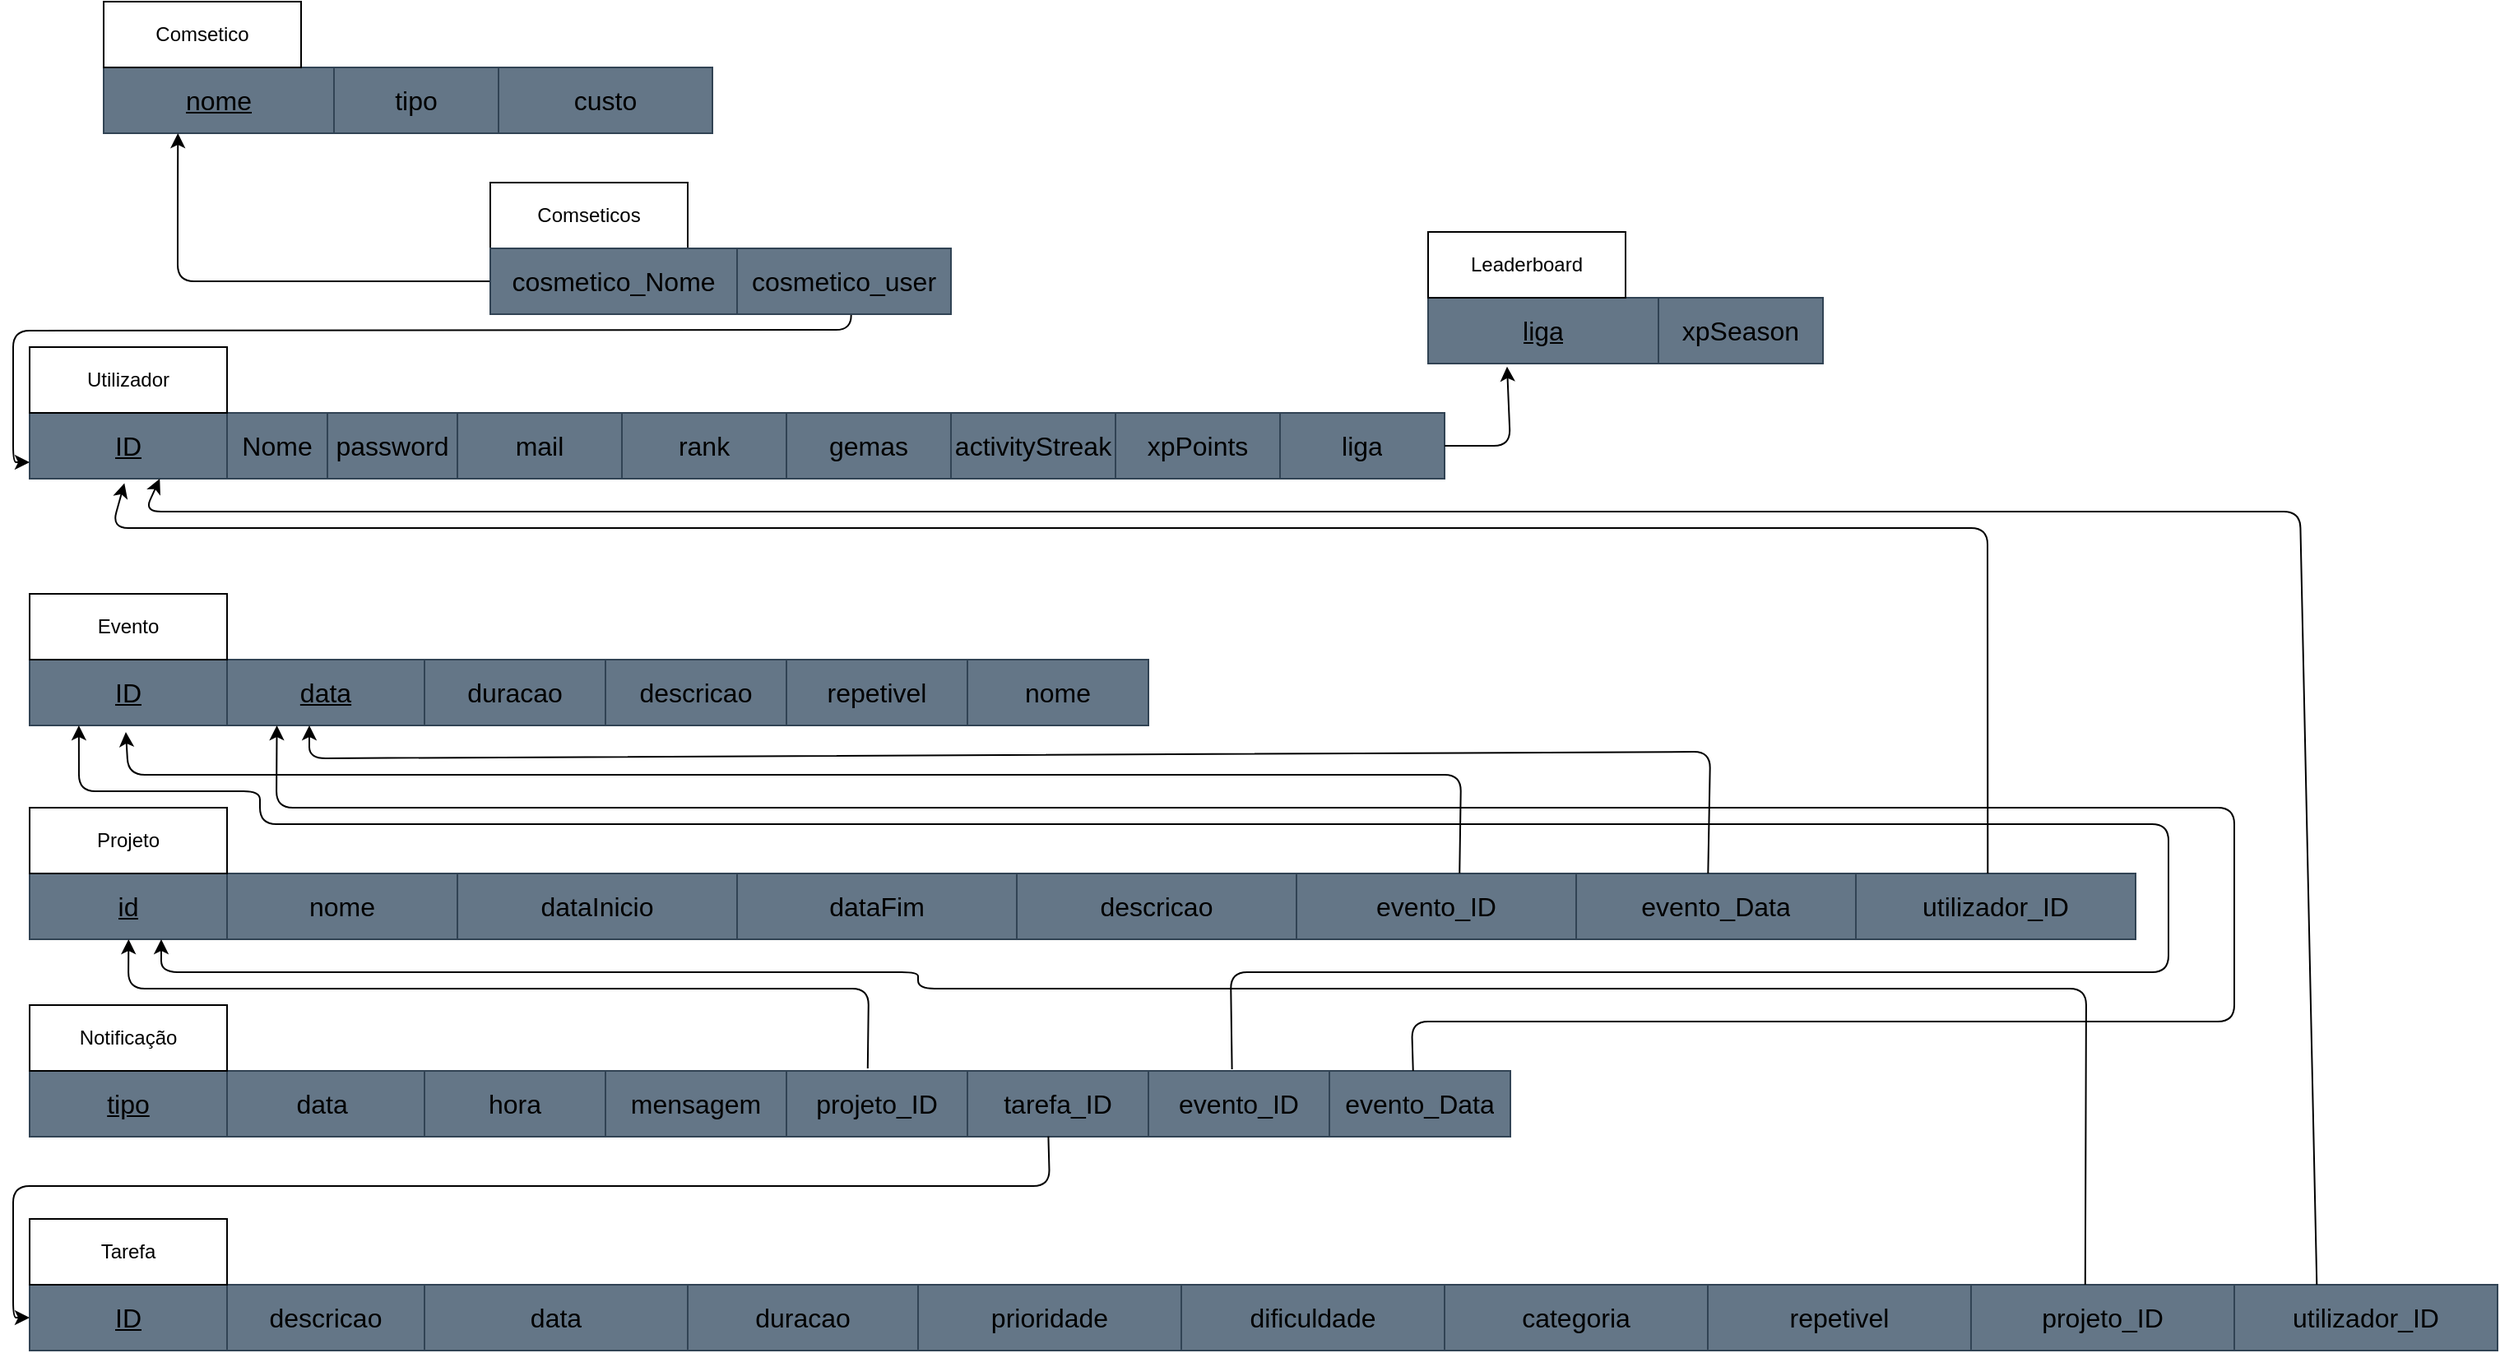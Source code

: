 <mxfile version="24.1.0" type="device">
  <diagram id="C5RBs43oDa-KdzZeNtuy" name="Page-1">
    <mxGraphModel dx="319" dy="1354" grid="1" gridSize="10" guides="1" tooltips="1" connect="1" arrows="1" fold="1" page="1" pageScale="1" pageWidth="827" pageHeight="1169" math="0" shadow="0">
      <root>
        <mxCell id="WIyWlLk6GJQsqaUBKTNV-0" />
        <mxCell id="WIyWlLk6GJQsqaUBKTNV-1" parent="WIyWlLk6GJQsqaUBKTNV-0" />
        <mxCell id="87qmG3LN5hdWHMYclsuI-0" value="" style="shape=table;startSize=0;container=1;collapsible=0;childLayout=tableLayout;fontSize=16;fillColor=#647687;fontColor=#ffffff;strokeColor=#314354;" parent="WIyWlLk6GJQsqaUBKTNV-1" vertex="1">
          <mxGeometry x="20" y="110" width="860" height="40" as="geometry" />
        </mxCell>
        <mxCell id="87qmG3LN5hdWHMYclsuI-1" value="" style="shape=tableRow;horizontal=0;startSize=0;swimlaneHead=0;swimlaneBody=0;strokeColor=inherit;top=0;left=0;bottom=0;right=0;collapsible=0;dropTarget=0;fillColor=none;points=[[0,0.5],[1,0.5]];portConstraint=eastwest;fontSize=16;" parent="87qmG3LN5hdWHMYclsuI-0" vertex="1">
          <mxGeometry width="860" height="40" as="geometry" />
        </mxCell>
        <mxCell id="87qmG3LN5hdWHMYclsuI-2" value="&lt;u&gt;ID&lt;/u&gt;" style="shape=partialRectangle;html=1;whiteSpace=wrap;connectable=0;strokeColor=inherit;overflow=hidden;fillColor=none;top=0;left=0;bottom=0;right=0;pointerEvents=1;fontSize=16;" parent="87qmG3LN5hdWHMYclsuI-1" vertex="1">
          <mxGeometry width="120" height="40" as="geometry">
            <mxRectangle width="120" height="40" as="alternateBounds" />
          </mxGeometry>
        </mxCell>
        <mxCell id="87qmG3LN5hdWHMYclsuI-3" value="Nome" style="shape=partialRectangle;html=1;whiteSpace=wrap;connectable=0;strokeColor=inherit;overflow=hidden;fillColor=none;top=0;left=0;bottom=0;right=0;pointerEvents=1;fontSize=16;" parent="87qmG3LN5hdWHMYclsuI-1" vertex="1">
          <mxGeometry x="120" width="61" height="40" as="geometry">
            <mxRectangle width="61" height="40" as="alternateBounds" />
          </mxGeometry>
        </mxCell>
        <mxCell id="87qmG3LN5hdWHMYclsuI-40" value="password" style="shape=partialRectangle;html=1;whiteSpace=wrap;connectable=0;strokeColor=inherit;overflow=hidden;fillColor=none;top=0;left=0;bottom=0;right=0;pointerEvents=1;fontSize=16;" parent="87qmG3LN5hdWHMYclsuI-1" vertex="1">
          <mxGeometry x="181" width="79" height="40" as="geometry">
            <mxRectangle width="79" height="40" as="alternateBounds" />
          </mxGeometry>
        </mxCell>
        <mxCell id="87qmG3LN5hdWHMYclsuI-41" value="mail" style="shape=partialRectangle;html=1;whiteSpace=wrap;connectable=0;strokeColor=inherit;overflow=hidden;fillColor=none;top=0;left=0;bottom=0;right=0;pointerEvents=1;fontSize=16;" parent="87qmG3LN5hdWHMYclsuI-1" vertex="1">
          <mxGeometry x="260" width="100" height="40" as="geometry">
            <mxRectangle width="100" height="40" as="alternateBounds" />
          </mxGeometry>
        </mxCell>
        <mxCell id="13" value="rank" style="shape=partialRectangle;html=1;whiteSpace=wrap;connectable=0;strokeColor=inherit;overflow=hidden;fillColor=none;top=0;left=0;bottom=0;right=0;pointerEvents=1;fontSize=16;" parent="87qmG3LN5hdWHMYclsuI-1" vertex="1">
          <mxGeometry x="360" width="100" height="40" as="geometry">
            <mxRectangle width="100" height="40" as="alternateBounds" />
          </mxGeometry>
        </mxCell>
        <mxCell id="14" value="gemas&lt;br&gt;" style="shape=partialRectangle;html=1;whiteSpace=wrap;connectable=0;strokeColor=inherit;overflow=hidden;fillColor=none;top=0;left=0;bottom=0;right=0;pointerEvents=1;fontSize=16;" parent="87qmG3LN5hdWHMYclsuI-1" vertex="1">
          <mxGeometry x="460" width="100" height="40" as="geometry">
            <mxRectangle width="100" height="40" as="alternateBounds" />
          </mxGeometry>
        </mxCell>
        <mxCell id="15" value="activityStreak" style="shape=partialRectangle;html=1;whiteSpace=wrap;connectable=0;strokeColor=inherit;overflow=hidden;fillColor=none;top=0;left=0;bottom=0;right=0;pointerEvents=1;fontSize=16;" parent="87qmG3LN5hdWHMYclsuI-1" vertex="1">
          <mxGeometry x="560" width="100" height="40" as="geometry">
            <mxRectangle width="100" height="40" as="alternateBounds" />
          </mxGeometry>
        </mxCell>
        <mxCell id="16" value="xpPoints" style="shape=partialRectangle;html=1;whiteSpace=wrap;connectable=0;strokeColor=inherit;overflow=hidden;fillColor=none;top=0;left=0;bottom=0;right=0;pointerEvents=1;fontSize=16;" parent="87qmG3LN5hdWHMYclsuI-1" vertex="1">
          <mxGeometry x="660" width="100" height="40" as="geometry">
            <mxRectangle width="100" height="40" as="alternateBounds" />
          </mxGeometry>
        </mxCell>
        <mxCell id="45" value="liga" style="shape=partialRectangle;html=1;whiteSpace=wrap;connectable=0;strokeColor=inherit;overflow=hidden;fillColor=none;top=0;left=0;bottom=0;right=0;pointerEvents=1;fontSize=16;" parent="87qmG3LN5hdWHMYclsuI-1" vertex="1">
          <mxGeometry x="760" width="100" height="40" as="geometry">
            <mxRectangle width="100" height="40" as="alternateBounds" />
          </mxGeometry>
        </mxCell>
        <mxCell id="87qmG3LN5hdWHMYclsuI-44" value="Utilizador" style="rounded=0;whiteSpace=wrap;html=1;" parent="WIyWlLk6GJQsqaUBKTNV-1" vertex="1">
          <mxGeometry x="20" y="70" width="120" height="40" as="geometry" />
        </mxCell>
        <mxCell id="87qmG3LN5hdWHMYclsuI-50" value="" style="shape=table;startSize=0;container=1;collapsible=0;childLayout=tableLayout;fontSize=16;fillColor=#647687;fontColor=#ffffff;strokeColor=#314354;" parent="WIyWlLk6GJQsqaUBKTNV-1" vertex="1">
          <mxGeometry x="20" y="260" width="680" height="40" as="geometry" />
        </mxCell>
        <mxCell id="87qmG3LN5hdWHMYclsuI-51" value="" style="shape=tableRow;horizontal=0;startSize=0;swimlaneHead=0;swimlaneBody=0;strokeColor=inherit;top=0;left=0;bottom=0;right=0;collapsible=0;dropTarget=0;fillColor=none;points=[[0,0.5],[1,0.5]];portConstraint=eastwest;fontSize=16;" parent="87qmG3LN5hdWHMYclsuI-50" vertex="1">
          <mxGeometry width="680" height="40" as="geometry" />
        </mxCell>
        <mxCell id="87qmG3LN5hdWHMYclsuI-52" value="&lt;u&gt;ID&lt;/u&gt;" style="shape=partialRectangle;html=1;whiteSpace=wrap;connectable=0;strokeColor=inherit;overflow=hidden;fillColor=none;top=0;left=0;bottom=0;right=0;pointerEvents=1;fontSize=16;" parent="87qmG3LN5hdWHMYclsuI-51" vertex="1">
          <mxGeometry width="120" height="40" as="geometry">
            <mxRectangle width="120" height="40" as="alternateBounds" />
          </mxGeometry>
        </mxCell>
        <mxCell id="87qmG3LN5hdWHMYclsuI-53" value="&lt;u&gt;data&lt;/u&gt;" style="shape=partialRectangle;html=1;whiteSpace=wrap;connectable=0;strokeColor=inherit;overflow=hidden;fillColor=none;top=0;left=0;bottom=0;right=0;pointerEvents=1;fontSize=16;" parent="87qmG3LN5hdWHMYclsuI-51" vertex="1">
          <mxGeometry x="120" width="120" height="40" as="geometry">
            <mxRectangle width="120" height="40" as="alternateBounds" />
          </mxGeometry>
        </mxCell>
        <mxCell id="87qmG3LN5hdWHMYclsuI-54" value="duracao" style="shape=partialRectangle;html=1;whiteSpace=wrap;connectable=0;strokeColor=inherit;overflow=hidden;fillColor=none;top=0;left=0;bottom=0;right=0;pointerEvents=1;fontSize=16;" parent="87qmG3LN5hdWHMYclsuI-51" vertex="1">
          <mxGeometry x="240" width="110" height="40" as="geometry">
            <mxRectangle width="110" height="40" as="alternateBounds" />
          </mxGeometry>
        </mxCell>
        <mxCell id="17" value="descricao" style="shape=partialRectangle;html=1;whiteSpace=wrap;connectable=0;strokeColor=inherit;overflow=hidden;fillColor=none;top=0;left=0;bottom=0;right=0;pointerEvents=1;fontSize=16;" parent="87qmG3LN5hdWHMYclsuI-51" vertex="1">
          <mxGeometry x="350" width="110" height="40" as="geometry">
            <mxRectangle width="110" height="40" as="alternateBounds" />
          </mxGeometry>
        </mxCell>
        <mxCell id="18" value="repetivel" style="shape=partialRectangle;html=1;whiteSpace=wrap;connectable=0;strokeColor=inherit;overflow=hidden;fillColor=none;top=0;left=0;bottom=0;right=0;pointerEvents=1;fontSize=16;" parent="87qmG3LN5hdWHMYclsuI-51" vertex="1">
          <mxGeometry x="460" width="110" height="40" as="geometry">
            <mxRectangle width="110" height="40" as="alternateBounds" />
          </mxGeometry>
        </mxCell>
        <mxCell id="19" value="nome" style="shape=partialRectangle;html=1;whiteSpace=wrap;connectable=0;strokeColor=inherit;overflow=hidden;fillColor=none;top=0;left=0;bottom=0;right=0;pointerEvents=1;fontSize=16;" parent="87qmG3LN5hdWHMYclsuI-51" vertex="1">
          <mxGeometry x="570" width="110" height="40" as="geometry">
            <mxRectangle width="110" height="40" as="alternateBounds" />
          </mxGeometry>
        </mxCell>
        <mxCell id="87qmG3LN5hdWHMYclsuI-56" value="Evento" style="rounded=0;whiteSpace=wrap;html=1;" parent="WIyWlLk6GJQsqaUBKTNV-1" vertex="1">
          <mxGeometry x="20" y="220" width="120" height="40" as="geometry" />
        </mxCell>
        <mxCell id="87qmG3LN5hdWHMYclsuI-57" value="" style="shape=table;startSize=0;container=1;collapsible=0;childLayout=tableLayout;fontSize=16;fillColor=#647687;fontColor=#ffffff;strokeColor=#314354;" parent="WIyWlLk6GJQsqaUBKTNV-1" vertex="1">
          <mxGeometry x="20" y="390" width="1280" height="40" as="geometry" />
        </mxCell>
        <mxCell id="87qmG3LN5hdWHMYclsuI-58" value="" style="shape=tableRow;horizontal=0;startSize=0;swimlaneHead=0;swimlaneBody=0;strokeColor=inherit;top=0;left=0;bottom=0;right=0;collapsible=0;dropTarget=0;fillColor=none;points=[[0,0.5],[1,0.5]];portConstraint=eastwest;fontSize=16;" parent="87qmG3LN5hdWHMYclsuI-57" vertex="1">
          <mxGeometry width="1280" height="40" as="geometry" />
        </mxCell>
        <mxCell id="87qmG3LN5hdWHMYclsuI-59" value="&lt;u&gt;id&lt;/u&gt;" style="shape=partialRectangle;html=1;whiteSpace=wrap;connectable=0;strokeColor=inherit;overflow=hidden;fillColor=none;top=0;left=0;bottom=0;right=0;pointerEvents=1;fontSize=16;" parent="87qmG3LN5hdWHMYclsuI-58" vertex="1">
          <mxGeometry width="120" height="40" as="geometry">
            <mxRectangle width="120" height="40" as="alternateBounds" />
          </mxGeometry>
        </mxCell>
        <mxCell id="87qmG3LN5hdWHMYclsuI-60" value="nome" style="shape=partialRectangle;html=1;whiteSpace=wrap;connectable=0;strokeColor=inherit;overflow=hidden;fillColor=none;top=0;left=0;bottom=0;right=0;pointerEvents=1;fontSize=16;" parent="87qmG3LN5hdWHMYclsuI-58" vertex="1">
          <mxGeometry x="120" width="140" height="40" as="geometry">
            <mxRectangle width="140" height="40" as="alternateBounds" />
          </mxGeometry>
        </mxCell>
        <mxCell id="87qmG3LN5hdWHMYclsuI-61" value="dataInicio" style="shape=partialRectangle;html=1;whiteSpace=wrap;connectable=0;strokeColor=inherit;overflow=hidden;fillColor=none;top=0;left=0;bottom=0;right=0;pointerEvents=1;fontSize=16;" parent="87qmG3LN5hdWHMYclsuI-58" vertex="1">
          <mxGeometry x="260" width="170" height="40" as="geometry">
            <mxRectangle width="170" height="40" as="alternateBounds" />
          </mxGeometry>
        </mxCell>
        <mxCell id="23" value="dataFim" style="shape=partialRectangle;html=1;whiteSpace=wrap;connectable=0;strokeColor=inherit;overflow=hidden;fillColor=none;top=0;left=0;bottom=0;right=0;pointerEvents=1;fontSize=16;" parent="87qmG3LN5hdWHMYclsuI-58" vertex="1">
          <mxGeometry x="430" width="170" height="40" as="geometry">
            <mxRectangle width="170" height="40" as="alternateBounds" />
          </mxGeometry>
        </mxCell>
        <mxCell id="22" value="descricao" style="shape=partialRectangle;html=1;whiteSpace=wrap;connectable=0;strokeColor=inherit;overflow=hidden;fillColor=none;top=0;left=0;bottom=0;right=0;pointerEvents=1;fontSize=16;" parent="87qmG3LN5hdWHMYclsuI-58" vertex="1">
          <mxGeometry x="600" width="170" height="40" as="geometry">
            <mxRectangle width="170" height="40" as="alternateBounds" />
          </mxGeometry>
        </mxCell>
        <mxCell id="21" value="evento_ID" style="shape=partialRectangle;html=1;whiteSpace=wrap;connectable=0;strokeColor=inherit;overflow=hidden;fillColor=none;top=0;left=0;bottom=0;right=0;pointerEvents=1;fontSize=16;" parent="87qmG3LN5hdWHMYclsuI-58" vertex="1">
          <mxGeometry x="770" width="170" height="40" as="geometry">
            <mxRectangle width="170" height="40" as="alternateBounds" />
          </mxGeometry>
        </mxCell>
        <mxCell id="26" value="evento_Data" style="shape=partialRectangle;html=1;whiteSpace=wrap;connectable=0;strokeColor=inherit;overflow=hidden;fillColor=none;top=0;left=0;bottom=0;right=0;pointerEvents=1;fontSize=16;" parent="87qmG3LN5hdWHMYclsuI-58" vertex="1">
          <mxGeometry x="940" width="170" height="40" as="geometry">
            <mxRectangle width="170" height="40" as="alternateBounds" />
          </mxGeometry>
        </mxCell>
        <mxCell id="20" value="utilizador_ID" style="shape=partialRectangle;html=1;whiteSpace=wrap;connectable=0;strokeColor=inherit;overflow=hidden;fillColor=none;top=0;left=0;bottom=0;right=0;pointerEvents=1;fontSize=16;" parent="87qmG3LN5hdWHMYclsuI-58" vertex="1">
          <mxGeometry x="1110" width="170" height="40" as="geometry">
            <mxRectangle width="170" height="40" as="alternateBounds" />
          </mxGeometry>
        </mxCell>
        <mxCell id="87qmG3LN5hdWHMYclsuI-62" value="Projeto" style="rounded=0;whiteSpace=wrap;html=1;" parent="WIyWlLk6GJQsqaUBKTNV-1" vertex="1">
          <mxGeometry x="20" y="350" width="120" height="40" as="geometry" />
        </mxCell>
        <mxCell id="87qmG3LN5hdWHMYclsuI-65" value="" style="shape=table;startSize=0;container=1;collapsible=0;childLayout=tableLayout;fontSize=16;fillColor=#647687;fontColor=#ffffff;strokeColor=#314354;" parent="WIyWlLk6GJQsqaUBKTNV-1" vertex="1">
          <mxGeometry x="20" y="510" width="900" height="40" as="geometry" />
        </mxCell>
        <mxCell id="87qmG3LN5hdWHMYclsuI-66" value="" style="shape=tableRow;horizontal=0;startSize=0;swimlaneHead=0;swimlaneBody=0;strokeColor=inherit;top=0;left=0;bottom=0;right=0;collapsible=0;dropTarget=0;fillColor=none;points=[[0,0.5],[1,0.5]];portConstraint=eastwest;fontSize=16;" parent="87qmG3LN5hdWHMYclsuI-65" vertex="1">
          <mxGeometry width="900" height="40" as="geometry" />
        </mxCell>
        <mxCell id="87qmG3LN5hdWHMYclsuI-67" value="&lt;u&gt;tipo&lt;/u&gt;" style="shape=partialRectangle;html=1;whiteSpace=wrap;connectable=0;strokeColor=inherit;overflow=hidden;fillColor=none;top=0;left=0;bottom=0;right=0;pointerEvents=1;fontSize=16;" parent="87qmG3LN5hdWHMYclsuI-66" vertex="1">
          <mxGeometry width="120" height="40" as="geometry">
            <mxRectangle width="120" height="40" as="alternateBounds" />
          </mxGeometry>
        </mxCell>
        <mxCell id="87qmG3LN5hdWHMYclsuI-68" value="data&lt;span style=&quot;white-space: pre;&quot;&gt;&#x9;&lt;/span&gt;" style="shape=partialRectangle;html=1;whiteSpace=wrap;connectable=0;strokeColor=inherit;overflow=hidden;fillColor=none;top=0;left=0;bottom=0;right=0;pointerEvents=1;fontSize=16;" parent="87qmG3LN5hdWHMYclsuI-66" vertex="1">
          <mxGeometry x="120" width="120" height="40" as="geometry">
            <mxRectangle width="120" height="40" as="alternateBounds" />
          </mxGeometry>
        </mxCell>
        <mxCell id="87qmG3LN5hdWHMYclsuI-69" value="hora" style="shape=partialRectangle;html=1;whiteSpace=wrap;connectable=0;strokeColor=inherit;overflow=hidden;fillColor=none;top=0;left=0;bottom=0;right=0;pointerEvents=1;fontSize=16;" parent="87qmG3LN5hdWHMYclsuI-66" vertex="1">
          <mxGeometry x="240" width="110" height="40" as="geometry">
            <mxRectangle width="110" height="40" as="alternateBounds" />
          </mxGeometry>
        </mxCell>
        <mxCell id="29" value="mensagem" style="shape=partialRectangle;html=1;whiteSpace=wrap;connectable=0;strokeColor=inherit;overflow=hidden;fillColor=none;top=0;left=0;bottom=0;right=0;pointerEvents=1;fontSize=16;" parent="87qmG3LN5hdWHMYclsuI-66" vertex="1">
          <mxGeometry x="350" width="110" height="40" as="geometry">
            <mxRectangle width="110" height="40" as="alternateBounds" />
          </mxGeometry>
        </mxCell>
        <mxCell id="30" value="projeto_ID" style="shape=partialRectangle;html=1;whiteSpace=wrap;connectable=0;strokeColor=inherit;overflow=hidden;fillColor=none;top=0;left=0;bottom=0;right=0;pointerEvents=1;fontSize=16;" parent="87qmG3LN5hdWHMYclsuI-66" vertex="1">
          <mxGeometry x="460" width="110" height="40" as="geometry">
            <mxRectangle width="110" height="40" as="alternateBounds" />
          </mxGeometry>
        </mxCell>
        <mxCell id="31" value="tarefa_ID" style="shape=partialRectangle;html=1;whiteSpace=wrap;connectable=0;strokeColor=inherit;overflow=hidden;fillColor=none;top=0;left=0;bottom=0;right=0;pointerEvents=1;fontSize=16;" parent="87qmG3LN5hdWHMYclsuI-66" vertex="1">
          <mxGeometry x="570" width="110" height="40" as="geometry">
            <mxRectangle width="110" height="40" as="alternateBounds" />
          </mxGeometry>
        </mxCell>
        <mxCell id="32" value="evento_ID" style="shape=partialRectangle;html=1;whiteSpace=wrap;connectable=0;strokeColor=inherit;overflow=hidden;fillColor=none;top=0;left=0;bottom=0;right=0;pointerEvents=1;fontSize=16;" parent="87qmG3LN5hdWHMYclsuI-66" vertex="1">
          <mxGeometry x="680" width="110" height="40" as="geometry">
            <mxRectangle width="110" height="40" as="alternateBounds" />
          </mxGeometry>
        </mxCell>
        <mxCell id="33" value="evento_Data" style="shape=partialRectangle;html=1;whiteSpace=wrap;connectable=0;strokeColor=inherit;overflow=hidden;fillColor=none;top=0;left=0;bottom=0;right=0;pointerEvents=1;fontSize=16;" parent="87qmG3LN5hdWHMYclsuI-66" vertex="1">
          <mxGeometry x="790" width="110" height="40" as="geometry">
            <mxRectangle width="110" height="40" as="alternateBounds" />
          </mxGeometry>
        </mxCell>
        <mxCell id="87qmG3LN5hdWHMYclsuI-70" value="Notificação" style="rounded=0;whiteSpace=wrap;html=1;" parent="WIyWlLk6GJQsqaUBKTNV-1" vertex="1">
          <mxGeometry x="20" y="470" width="120" height="40" as="geometry" />
        </mxCell>
        <mxCell id="87qmG3LN5hdWHMYclsuI-71" value="" style="shape=table;startSize=0;container=1;collapsible=0;childLayout=tableLayout;fontSize=16;fillColor=#647687;fontColor=#ffffff;strokeColor=#314354;" parent="WIyWlLk6GJQsqaUBKTNV-1" vertex="1">
          <mxGeometry x="20" y="640" width="1500" height="40" as="geometry" />
        </mxCell>
        <mxCell id="87qmG3LN5hdWHMYclsuI-72" value="" style="shape=tableRow;horizontal=0;startSize=0;swimlaneHead=0;swimlaneBody=0;strokeColor=inherit;top=0;left=0;bottom=0;right=0;collapsible=0;dropTarget=0;fillColor=none;points=[[0,0.5],[1,0.5]];portConstraint=eastwest;fontSize=16;" parent="87qmG3LN5hdWHMYclsuI-71" vertex="1">
          <mxGeometry width="1500" height="40" as="geometry" />
        </mxCell>
        <mxCell id="87qmG3LN5hdWHMYclsuI-73" value="&lt;u&gt;ID&lt;/u&gt;" style="shape=partialRectangle;html=1;whiteSpace=wrap;connectable=0;strokeColor=inherit;overflow=hidden;fillColor=none;top=0;left=0;bottom=0;right=0;pointerEvents=1;fontSize=16;" parent="87qmG3LN5hdWHMYclsuI-72" vertex="1">
          <mxGeometry width="120" height="40" as="geometry">
            <mxRectangle width="120" height="40" as="alternateBounds" />
          </mxGeometry>
        </mxCell>
        <mxCell id="87qmG3LN5hdWHMYclsuI-74" value="&lt;span&gt;descricao&lt;/span&gt;" style="shape=partialRectangle;html=1;whiteSpace=wrap;connectable=0;strokeColor=inherit;overflow=hidden;fillColor=none;top=0;left=0;bottom=0;right=0;pointerEvents=1;fontSize=16;dashed=1;fontStyle=0" parent="87qmG3LN5hdWHMYclsuI-72" vertex="1">
          <mxGeometry x="120" width="120" height="40" as="geometry">
            <mxRectangle width="120" height="40" as="alternateBounds" />
          </mxGeometry>
        </mxCell>
        <mxCell id="87qmG3LN5hdWHMYclsuI-75" value="data" style="shape=partialRectangle;html=1;whiteSpace=wrap;connectable=0;strokeColor=inherit;overflow=hidden;fillColor=none;top=0;left=0;bottom=0;right=0;pointerEvents=1;fontSize=16;" parent="87qmG3LN5hdWHMYclsuI-72" vertex="1">
          <mxGeometry x="240" width="160" height="40" as="geometry">
            <mxRectangle width="160" height="40" as="alternateBounds" />
          </mxGeometry>
        </mxCell>
        <mxCell id="87qmG3LN5hdWHMYclsuI-77" value="duracao" style="shape=partialRectangle;html=1;whiteSpace=wrap;connectable=0;strokeColor=inherit;overflow=hidden;fillColor=none;top=0;left=0;bottom=0;right=0;pointerEvents=1;fontSize=16;" parent="87qmG3LN5hdWHMYclsuI-72" vertex="1">
          <mxGeometry x="400" width="140" height="40" as="geometry">
            <mxRectangle width="140" height="40" as="alternateBounds" />
          </mxGeometry>
        </mxCell>
        <mxCell id="87qmG3LN5hdWHMYclsuI-78" value="prioridade" style="shape=partialRectangle;html=1;whiteSpace=wrap;connectable=0;strokeColor=inherit;overflow=hidden;fillColor=none;top=0;left=0;bottom=0;right=0;pointerEvents=1;fontSize=16;" parent="87qmG3LN5hdWHMYclsuI-72" vertex="1">
          <mxGeometry x="540" width="160" height="40" as="geometry">
            <mxRectangle width="160" height="40" as="alternateBounds" />
          </mxGeometry>
        </mxCell>
        <mxCell id="87qmG3LN5hdWHMYclsuI-79" value="dificuldade" style="shape=partialRectangle;html=1;whiteSpace=wrap;connectable=0;strokeColor=inherit;overflow=hidden;fillColor=none;top=0;left=0;bottom=0;right=0;pointerEvents=1;fontSize=16;" parent="87qmG3LN5hdWHMYclsuI-72" vertex="1">
          <mxGeometry x="700" width="160" height="40" as="geometry">
            <mxRectangle width="160" height="40" as="alternateBounds" />
          </mxGeometry>
        </mxCell>
        <mxCell id="40" value="categoria" style="shape=partialRectangle;html=1;whiteSpace=wrap;connectable=0;strokeColor=inherit;overflow=hidden;fillColor=none;top=0;left=0;bottom=0;right=0;pointerEvents=1;fontSize=16;" parent="87qmG3LN5hdWHMYclsuI-72" vertex="1">
          <mxGeometry x="860" width="160" height="40" as="geometry">
            <mxRectangle width="160" height="40" as="alternateBounds" />
          </mxGeometry>
        </mxCell>
        <mxCell id="39" value="repetivel" style="shape=partialRectangle;html=1;whiteSpace=wrap;connectable=0;strokeColor=inherit;overflow=hidden;fillColor=none;top=0;left=0;bottom=0;right=0;pointerEvents=1;fontSize=16;" parent="87qmG3LN5hdWHMYclsuI-72" vertex="1">
          <mxGeometry x="1020" width="160" height="40" as="geometry">
            <mxRectangle width="160" height="40" as="alternateBounds" />
          </mxGeometry>
        </mxCell>
        <mxCell id="38" value="projeto_ID" style="shape=partialRectangle;html=1;whiteSpace=wrap;connectable=0;strokeColor=inherit;overflow=hidden;fillColor=none;top=0;left=0;bottom=0;right=0;pointerEvents=1;fontSize=16;" parent="87qmG3LN5hdWHMYclsuI-72" vertex="1">
          <mxGeometry x="1180" width="160" height="40" as="geometry">
            <mxRectangle width="160" height="40" as="alternateBounds" />
          </mxGeometry>
        </mxCell>
        <mxCell id="37" value="utilizador_ID" style="shape=partialRectangle;html=1;whiteSpace=wrap;connectable=0;strokeColor=inherit;overflow=hidden;fillColor=none;top=0;left=0;bottom=0;right=0;pointerEvents=1;fontSize=16;" parent="87qmG3LN5hdWHMYclsuI-72" vertex="1">
          <mxGeometry x="1340" width="160" height="40" as="geometry">
            <mxRectangle width="160" height="40" as="alternateBounds" />
          </mxGeometry>
        </mxCell>
        <mxCell id="87qmG3LN5hdWHMYclsuI-76" value="Tarefa" style="rounded=0;whiteSpace=wrap;html=1;" parent="WIyWlLk6GJQsqaUBKTNV-1" vertex="1">
          <mxGeometry x="20" y="600" width="120" height="40" as="geometry" />
        </mxCell>
        <mxCell id="87qmG3LN5hdWHMYclsuI-91" value="" style="shape=table;startSize=0;container=1;collapsible=0;childLayout=tableLayout;fontSize=16;fillColor=#647687;fontColor=#ffffff;strokeColor=#314354;" parent="WIyWlLk6GJQsqaUBKTNV-1" vertex="1">
          <mxGeometry x="870" y="40" width="240" height="40" as="geometry" />
        </mxCell>
        <mxCell id="87qmG3LN5hdWHMYclsuI-92" value="" style="shape=tableRow;horizontal=0;startSize=0;swimlaneHead=0;swimlaneBody=0;strokeColor=inherit;top=0;left=0;bottom=0;right=0;collapsible=0;dropTarget=0;fillColor=none;points=[[0,0.5],[1,0.5]];portConstraint=eastwest;fontSize=16;" parent="87qmG3LN5hdWHMYclsuI-91" vertex="1">
          <mxGeometry width="240" height="40" as="geometry" />
        </mxCell>
        <mxCell id="87qmG3LN5hdWHMYclsuI-96" value="&lt;u&gt;liga&lt;/u&gt;" style="shape=partialRectangle;html=1;whiteSpace=wrap;connectable=0;strokeColor=inherit;overflow=hidden;fillColor=none;top=0;left=0;bottom=0;right=0;pointerEvents=1;fontSize=16;" parent="87qmG3LN5hdWHMYclsuI-92" vertex="1">
          <mxGeometry width="140" height="40" as="geometry">
            <mxRectangle width="140" height="40" as="alternateBounds" />
          </mxGeometry>
        </mxCell>
        <mxCell id="87qmG3LN5hdWHMYclsuI-97" value="xpSeason" style="shape=partialRectangle;html=1;whiteSpace=wrap;connectable=0;strokeColor=inherit;overflow=hidden;fillColor=none;top=0;left=0;bottom=0;right=0;pointerEvents=1;fontSize=16;" parent="87qmG3LN5hdWHMYclsuI-92" vertex="1">
          <mxGeometry x="140" width="100" height="40" as="geometry">
            <mxRectangle width="100" height="40" as="alternateBounds" />
          </mxGeometry>
        </mxCell>
        <mxCell id="87qmG3LN5hdWHMYclsuI-99" value="Leaderboard" style="rounded=0;whiteSpace=wrap;html=1;" parent="WIyWlLk6GJQsqaUBKTNV-1" vertex="1">
          <mxGeometry x="870" width="120" height="40" as="geometry" />
        </mxCell>
        <mxCell id="87qmG3LN5hdWHMYclsuI-119" value="Comseticos" style="rounded=0;whiteSpace=wrap;html=1;" parent="WIyWlLk6GJQsqaUBKTNV-1" vertex="1">
          <mxGeometry x="300" y="-30" width="120" height="40" as="geometry" />
        </mxCell>
        <mxCell id="0" value="" style="shape=table;startSize=0;container=1;collapsible=0;childLayout=tableLayout;fontSize=16;fillColor=#647687;fontColor=#ffffff;strokeColor=#314354;" parent="WIyWlLk6GJQsqaUBKTNV-1" vertex="1">
          <mxGeometry x="65" y="-100" width="370" height="40" as="geometry" />
        </mxCell>
        <mxCell id="1" value="" style="shape=tableRow;horizontal=0;startSize=0;swimlaneHead=0;swimlaneBody=0;strokeColor=inherit;top=0;left=0;bottom=0;right=0;collapsible=0;dropTarget=0;fillColor=none;points=[[0,0.5],[1,0.5]];portConstraint=eastwest;fontSize=16;" parent="0" vertex="1">
          <mxGeometry width="370" height="40" as="geometry" />
        </mxCell>
        <mxCell id="2" value="&lt;u&gt;nome&lt;/u&gt;" style="shape=partialRectangle;html=1;whiteSpace=wrap;connectable=0;strokeColor=inherit;overflow=hidden;fillColor=none;top=0;left=0;bottom=0;right=0;pointerEvents=1;fontSize=16;" parent="1" vertex="1">
          <mxGeometry width="140" height="40" as="geometry">
            <mxRectangle width="140" height="40" as="alternateBounds" />
          </mxGeometry>
        </mxCell>
        <mxCell id="3" value="tipo" style="shape=partialRectangle;html=1;whiteSpace=wrap;connectable=0;strokeColor=inherit;overflow=hidden;fillColor=none;top=0;left=0;bottom=0;right=0;pointerEvents=1;fontSize=16;" parent="1" vertex="1">
          <mxGeometry x="140" width="100" height="40" as="geometry">
            <mxRectangle width="100" height="40" as="alternateBounds" />
          </mxGeometry>
        </mxCell>
        <mxCell id="4" value="custo" style="shape=partialRectangle;html=1;whiteSpace=wrap;connectable=0;strokeColor=inherit;overflow=hidden;fillColor=none;top=0;left=0;bottom=0;right=0;pointerEvents=1;fontSize=16;" parent="1" vertex="1">
          <mxGeometry x="240" width="130" height="40" as="geometry">
            <mxRectangle width="130" height="40" as="alternateBounds" />
          </mxGeometry>
        </mxCell>
        <mxCell id="6" value="Comsetico" style="rounded=0;whiteSpace=wrap;html=1;" parent="WIyWlLk6GJQsqaUBKTNV-1" vertex="1">
          <mxGeometry x="65" y="-140" width="120" height="40" as="geometry" />
        </mxCell>
        <mxCell id="24" value="" style="endArrow=classic;html=1;entryX=0.086;entryY=1.1;entryDx=0;entryDy=0;entryPerimeter=0;exitX=0.679;exitY=-0.004;exitDx=0;exitDy=0;exitPerimeter=0;" parent="WIyWlLk6GJQsqaUBKTNV-1" source="87qmG3LN5hdWHMYclsuI-58" target="87qmG3LN5hdWHMYclsuI-51" edge="1">
          <mxGeometry width="50" height="50" relative="1" as="geometry">
            <mxPoint x="900" y="370" as="sourcePoint" />
            <mxPoint x="80" y="310" as="targetPoint" />
            <Array as="points">
              <mxPoint x="890" y="330" />
              <mxPoint x="80" y="330" />
            </Array>
          </mxGeometry>
        </mxCell>
        <mxCell id="27" value="" style="endArrow=classic;html=1;exitX=0.797;exitY=0;exitDx=0;exitDy=0;exitPerimeter=0;entryX=0.25;entryY=1;entryDx=0;entryDy=0;entryPerimeter=0;" parent="WIyWlLk6GJQsqaUBKTNV-1" source="87qmG3LN5hdWHMYclsuI-58" target="87qmG3LN5hdWHMYclsuI-51" edge="1">
          <mxGeometry width="50" height="50" relative="1" as="geometry">
            <mxPoint x="1040.64" y="375.84" as="sourcePoint" />
            <mxPoint x="190" y="310" as="targetPoint" />
            <Array as="points">
              <mxPoint x="1041.52" y="316" />
              <mxPoint x="190" y="320" />
            </Array>
          </mxGeometry>
        </mxCell>
        <mxCell id="28" value="" style="endArrow=classic;html=1;exitX=0.797;exitY=0;exitDx=0;exitDy=0;exitPerimeter=0;entryX=0.067;entryY=1.069;entryDx=0;entryDy=0;entryPerimeter=0;" parent="WIyWlLk6GJQsqaUBKTNV-1" target="87qmG3LN5hdWHMYclsuI-1" edge="1">
          <mxGeometry width="50" height="50" relative="1" as="geometry">
            <mxPoint x="1210.16" y="390" as="sourcePoint" />
            <mxPoint x="70" y="170" as="targetPoint" />
            <Array as="points">
              <mxPoint x="1210" y="180" />
              <mxPoint x="360" y="180" />
              <mxPoint x="70" y="180" />
            </Array>
          </mxGeometry>
        </mxCell>
        <mxCell id="34" value="" style="endArrow=classic;html=1;exitX=0.566;exitY=-0.038;exitDx=0;exitDy=0;exitPerimeter=0;entryX=0.047;entryY=1;entryDx=0;entryDy=0;entryPerimeter=0;" parent="WIyWlLk6GJQsqaUBKTNV-1" source="87qmG3LN5hdWHMYclsuI-66" target="87qmG3LN5hdWHMYclsuI-58" edge="1">
          <mxGeometry width="50" height="50" relative="1" as="geometry">
            <mxPoint x="530" y="500" as="sourcePoint" />
            <mxPoint x="80" y="460" as="targetPoint" />
            <Array as="points">
              <mxPoint x="530" y="460" />
              <mxPoint x="80" y="460" />
            </Array>
          </mxGeometry>
        </mxCell>
        <mxCell id="35" value="" style="endArrow=classic;html=1;exitX=0.812;exitY=-0.024;exitDx=0;exitDy=0;exitPerimeter=0;entryX=0.044;entryY=1;entryDx=0;entryDy=0;entryPerimeter=0;" parent="WIyWlLk6GJQsqaUBKTNV-1" source="87qmG3LN5hdWHMYclsuI-66" target="87qmG3LN5hdWHMYclsuI-51" edge="1">
          <mxGeometry width="50" height="50" relative="1" as="geometry">
            <mxPoint x="730" y="500" as="sourcePoint" />
            <mxPoint x="50" y="330" as="targetPoint" />
            <Array as="points">
              <mxPoint x="750" y="450" />
              <mxPoint x="1320" y="450" />
              <mxPoint x="1320" y="360" />
              <mxPoint x="160" y="360" />
              <mxPoint x="160" y="340" />
              <mxPoint x="50" y="340" />
            </Array>
          </mxGeometry>
        </mxCell>
        <mxCell id="36" value="" style="endArrow=classic;html=1;exitX=0.812;exitY=-0.024;exitDx=0;exitDy=0;exitPerimeter=0;entryX=0.221;entryY=1;entryDx=0;entryDy=0;entryPerimeter=0;" parent="WIyWlLk6GJQsqaUBKTNV-1" target="87qmG3LN5hdWHMYclsuI-51" edge="1">
          <mxGeometry width="50" height="50" relative="1" as="geometry">
            <mxPoint x="860.88" y="510.0" as="sourcePoint" />
            <mxPoint x="170" y="310" as="targetPoint" />
            <Array as="points">
              <mxPoint x="860" y="480" />
              <mxPoint x="1150" y="480" />
              <mxPoint x="1360" y="480" />
              <mxPoint x="1360" y="350" />
              <mxPoint x="270" y="350" />
              <mxPoint x="170" y="350" />
            </Array>
          </mxGeometry>
        </mxCell>
        <mxCell id="41" value="" style="endArrow=classic;html=1;exitX=0.688;exitY=0.995;exitDx=0;exitDy=0;exitPerimeter=0;entryX=0;entryY=0.5;entryDx=0;entryDy=0;" parent="WIyWlLk6GJQsqaUBKTNV-1" source="87qmG3LN5hdWHMYclsuI-66" target="87qmG3LN5hdWHMYclsuI-72" edge="1">
          <mxGeometry width="50" height="50" relative="1" as="geometry">
            <mxPoint x="590" y="640" as="sourcePoint" />
            <mxPoint x="10" y="660" as="targetPoint" />
            <Array as="points">
              <mxPoint x="640" y="580" />
              <mxPoint x="10" y="580" />
              <mxPoint x="10" y="660" />
            </Array>
          </mxGeometry>
        </mxCell>
        <mxCell id="42" value="" style="endArrow=classic;html=1;exitX=0.566;exitY=-0.038;exitDx=0;exitDy=0;exitPerimeter=0;" parent="WIyWlLk6GJQsqaUBKTNV-1" edge="1">
          <mxGeometry width="50" height="50" relative="1" as="geometry">
            <mxPoint x="1269.4" y="640.0" as="sourcePoint" />
            <mxPoint x="100" y="430" as="targetPoint" />
            <Array as="points">
              <mxPoint x="1270" y="460" />
              <mxPoint x="820" y="460" />
              <mxPoint x="560" y="460" />
              <mxPoint x="560" y="450" />
              <mxPoint x="100" y="450" />
            </Array>
          </mxGeometry>
        </mxCell>
        <mxCell id="43" value="" style="endArrow=classic;html=1;exitX=0.797;exitY=0;exitDx=0;exitDy=0;exitPerimeter=0;entryX=0.092;entryY=1;entryDx=0;entryDy=0;entryPerimeter=0;" parent="WIyWlLk6GJQsqaUBKTNV-1" target="87qmG3LN5hdWHMYclsuI-1" edge="1">
          <mxGeometry width="50" height="50" relative="1" as="geometry">
            <mxPoint x="1410.16" y="640" as="sourcePoint" />
            <mxPoint x="90" y="160" as="targetPoint" />
            <Array as="points">
              <mxPoint x="1400" y="170" />
              <mxPoint x="560" y="170" />
              <mxPoint x="90" y="170" />
            </Array>
          </mxGeometry>
        </mxCell>
        <mxCell id="46" value="" style="endArrow=classic;html=1;entryX=0.2;entryY=1.047;entryDx=0;entryDy=0;entryPerimeter=0;exitX=1;exitY=0.5;exitDx=0;exitDy=0;" parent="WIyWlLk6GJQsqaUBKTNV-1" source="87qmG3LN5hdWHMYclsuI-1" target="87qmG3LN5hdWHMYclsuI-92" edge="1">
          <mxGeometry width="50" height="50" relative="1" as="geometry">
            <mxPoint x="918" y="140" as="sourcePoint" />
            <mxPoint x="560" y="60" as="targetPoint" />
            <Array as="points">
              <mxPoint x="920" y="130" />
            </Array>
          </mxGeometry>
        </mxCell>
        <mxCell id="48" value="" style="endArrow=classic;html=1;exitX=0.778;exitY=1.012;exitDx=0;exitDy=0;exitPerimeter=0;entryX=0;entryY=0.75;entryDx=0;entryDy=0;entryPerimeter=0;" parent="WIyWlLk6GJQsqaUBKTNV-1" target="87qmG3LN5hdWHMYclsuI-1" edge="1">
          <mxGeometry width="50" height="50" relative="1" as="geometry">
            <mxPoint x="517.84" y="30.0" as="sourcePoint" />
            <mxPoint x="10" y="140" as="targetPoint" />
            <Array as="points">
              <mxPoint x="520" y="59.52" />
              <mxPoint x="10" y="60" />
              <mxPoint x="10" y="140" />
            </Array>
          </mxGeometry>
        </mxCell>
        <mxCell id="49" value="" style="endArrow=classic;html=1;entryX=0.122;entryY=1;entryDx=0;entryDy=0;entryPerimeter=0;exitX=0;exitY=0.5;exitDx=0;exitDy=0;" parent="WIyWlLk6GJQsqaUBKTNV-1" source="BJSzHhxqHK6ls7SGOJQc-50" target="1" edge="1">
          <mxGeometry width="50" height="50" relative="1" as="geometry">
            <mxPoint x="170" y="20.44" as="sourcePoint" />
            <mxPoint x="-69.87" y="-90.0" as="targetPoint" />
            <Array as="points">
              <mxPoint x="110" y="30" />
              <mxPoint x="110" y="-10" />
            </Array>
          </mxGeometry>
        </mxCell>
        <mxCell id="BJSzHhxqHK6ls7SGOJQc-49" value="" style="shape=table;startSize=0;container=1;collapsible=0;childLayout=tableLayout;fontSize=16;fillColor=#647687;fontColor=#ffffff;strokeColor=#314354;" vertex="1" parent="WIyWlLk6GJQsqaUBKTNV-1">
          <mxGeometry x="300" y="10" width="280" height="40" as="geometry" />
        </mxCell>
        <mxCell id="BJSzHhxqHK6ls7SGOJQc-50" value="" style="shape=tableRow;horizontal=0;startSize=0;swimlaneHead=0;swimlaneBody=0;strokeColor=inherit;top=0;left=0;bottom=0;right=0;collapsible=0;dropTarget=0;fillColor=none;points=[[0,0.5],[1,0.5]];portConstraint=eastwest;fontSize=16;" vertex="1" parent="BJSzHhxqHK6ls7SGOJQc-49">
          <mxGeometry width="280" height="40" as="geometry" />
        </mxCell>
        <mxCell id="BJSzHhxqHK6ls7SGOJQc-51" value="cosmetico_Nome" style="shape=partialRectangle;html=1;whiteSpace=wrap;connectable=0;strokeColor=inherit;overflow=hidden;fillColor=none;top=0;left=0;bottom=0;right=0;pointerEvents=1;fontSize=16;" vertex="1" parent="BJSzHhxqHK6ls7SGOJQc-50">
          <mxGeometry width="150" height="40" as="geometry">
            <mxRectangle width="150" height="40" as="alternateBounds" />
          </mxGeometry>
        </mxCell>
        <mxCell id="BJSzHhxqHK6ls7SGOJQc-52" value="cosmetico_user" style="shape=partialRectangle;html=1;whiteSpace=wrap;connectable=0;strokeColor=inherit;overflow=hidden;fillColor=none;top=0;left=0;bottom=0;right=0;pointerEvents=1;fontSize=16;" vertex="1" parent="BJSzHhxqHK6ls7SGOJQc-50">
          <mxGeometry x="150" width="130" height="40" as="geometry">
            <mxRectangle width="130" height="40" as="alternateBounds" />
          </mxGeometry>
        </mxCell>
      </root>
    </mxGraphModel>
  </diagram>
</mxfile>
